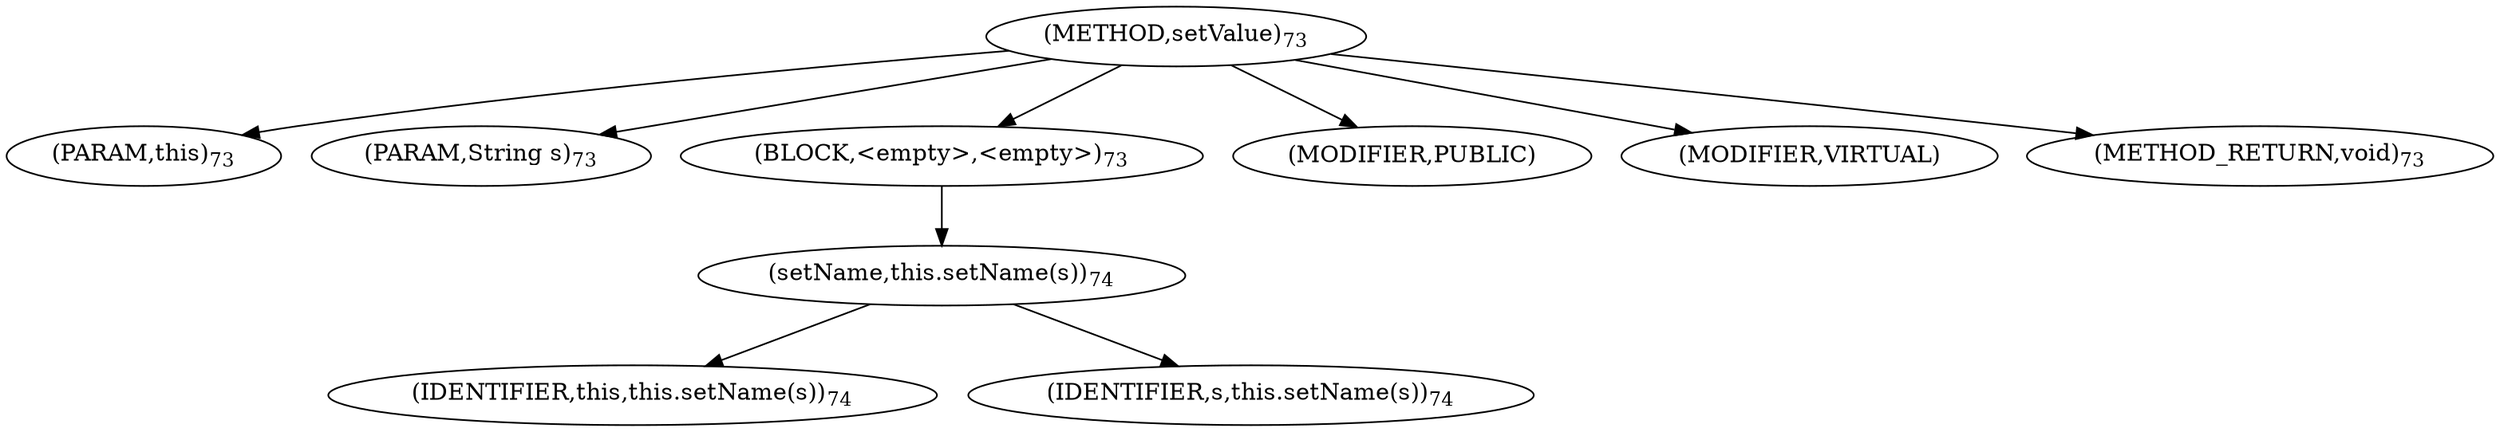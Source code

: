 digraph "setValue" {  
"113" [label = <(METHOD,setValue)<SUB>73</SUB>> ]
"8" [label = <(PARAM,this)<SUB>73</SUB>> ]
"114" [label = <(PARAM,String s)<SUB>73</SUB>> ]
"115" [label = <(BLOCK,&lt;empty&gt;,&lt;empty&gt;)<SUB>73</SUB>> ]
"116" [label = <(setName,this.setName(s))<SUB>74</SUB>> ]
"7" [label = <(IDENTIFIER,this,this.setName(s))<SUB>74</SUB>> ]
"117" [label = <(IDENTIFIER,s,this.setName(s))<SUB>74</SUB>> ]
"118" [label = <(MODIFIER,PUBLIC)> ]
"119" [label = <(MODIFIER,VIRTUAL)> ]
"120" [label = <(METHOD_RETURN,void)<SUB>73</SUB>> ]
  "113" -> "8" 
  "113" -> "114" 
  "113" -> "115" 
  "113" -> "118" 
  "113" -> "119" 
  "113" -> "120" 
  "115" -> "116" 
  "116" -> "7" 
  "116" -> "117" 
}
